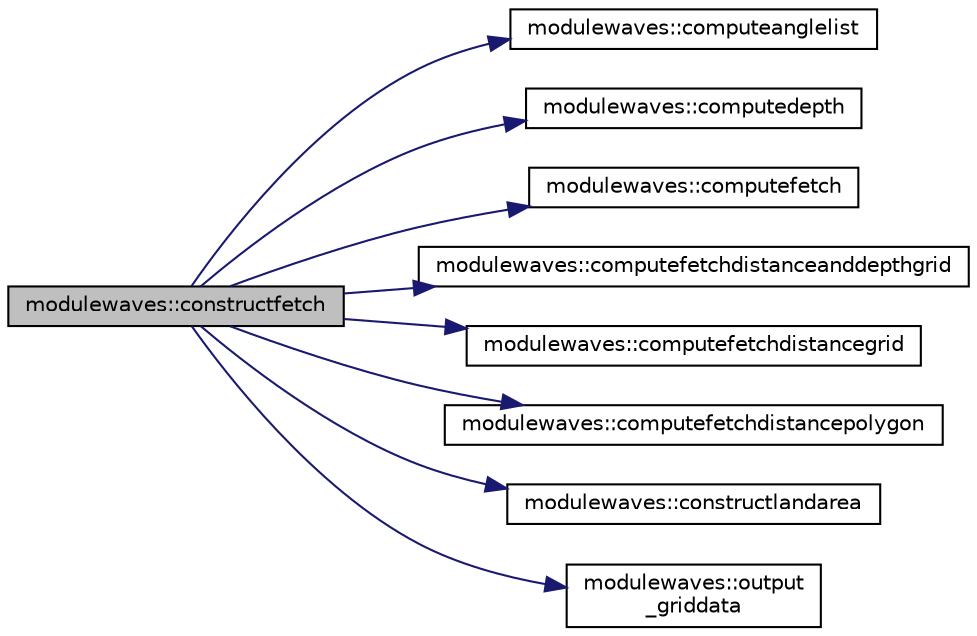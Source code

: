 digraph "modulewaves::constructfetch"
{
 // LATEX_PDF_SIZE
  edge [fontname="Helvetica",fontsize="10",labelfontname="Helvetica",labelfontsize="10"];
  node [fontname="Helvetica",fontsize="10",shape=record];
  rankdir="LR";
  Node1 [label="modulewaves::constructfetch",height=0.2,width=0.4,color="black", fillcolor="grey75", style="filled", fontcolor="black",tooltip=" "];
  Node1 -> Node2 [color="midnightblue",fontsize="10",style="solid",fontname="Helvetica"];
  Node2 [label="modulewaves::computeanglelist",height=0.2,width=0.4,color="black", fillcolor="white", style="filled",URL="$namespacemodulewaves.html#a87b9e4a4fb336f9ea383004f7732a8e5",tooltip=" "];
  Node1 -> Node3 [color="midnightblue",fontsize="10",style="solid",fontname="Helvetica"];
  Node3 [label="modulewaves::computedepth",height=0.2,width=0.4,color="black", fillcolor="white", style="filled",URL="$namespacemodulewaves.html#a27cdbb0680c11412da65be9051fe9100",tooltip=" "];
  Node1 -> Node4 [color="midnightblue",fontsize="10",style="solid",fontname="Helvetica"];
  Node4 [label="modulewaves::computefetch",height=0.2,width=0.4,color="black", fillcolor="white", style="filled",URL="$namespacemodulewaves.html#a1ef67144876afbf33cc3bff9a3c88ebd",tooltip=" "];
  Node1 -> Node5 [color="midnightblue",fontsize="10",style="solid",fontname="Helvetica"];
  Node5 [label="modulewaves::computefetchdistanceanddepthgrid",height=0.2,width=0.4,color="black", fillcolor="white", style="filled",URL="$namespacemodulewaves.html#a885bbbf547ce705b1cd35ecfebe8df37",tooltip=" "];
  Node1 -> Node6 [color="midnightblue",fontsize="10",style="solid",fontname="Helvetica"];
  Node6 [label="modulewaves::computefetchdistancegrid",height=0.2,width=0.4,color="black", fillcolor="white", style="filled",URL="$namespacemodulewaves.html#a945cce4a681b204911670731bf66725a",tooltip=" "];
  Node1 -> Node7 [color="midnightblue",fontsize="10",style="solid",fontname="Helvetica"];
  Node7 [label="modulewaves::computefetchdistancepolygon",height=0.2,width=0.4,color="black", fillcolor="white", style="filled",URL="$namespacemodulewaves.html#aae4352dfe2bb084d6d5d956c1bdadea3",tooltip=" "];
  Node1 -> Node8 [color="midnightblue",fontsize="10",style="solid",fontname="Helvetica"];
  Node8 [label="modulewaves::constructlandarea",height=0.2,width=0.4,color="black", fillcolor="white", style="filled",URL="$namespacemodulewaves.html#a509d19a4e531573684282a3b2e47fb4a",tooltip=" "];
  Node1 -> Node9 [color="midnightblue",fontsize="10",style="solid",fontname="Helvetica"];
  Node9 [label="modulewaves::output\l_griddata",height=0.2,width=0.4,color="black", fillcolor="white", style="filled",URL="$namespacemodulewaves.html#a566d06de3bff651d00d4a28e0e06157b",tooltip=" "];
}
